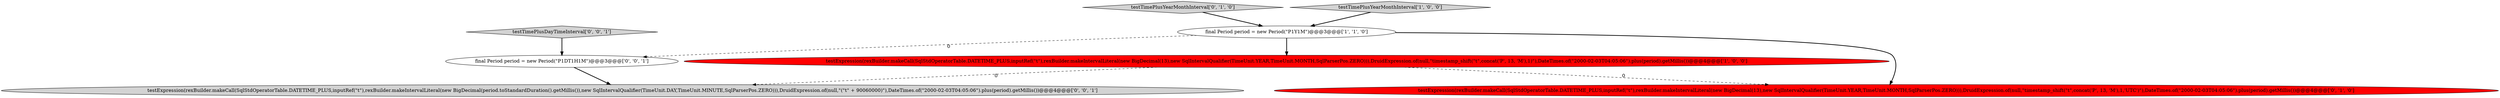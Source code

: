 digraph {
1 [style = filled, label = "final Period period = new Period(\"P1Y1M\")@@@3@@@['1', '1', '0']", fillcolor = white, shape = ellipse image = "AAA0AAABBB1BBB"];
3 [style = filled, label = "testTimePlusYearMonthInterval['0', '1', '0']", fillcolor = lightgray, shape = diamond image = "AAA0AAABBB2BBB"];
4 [style = filled, label = "testExpression(rexBuilder.makeCall(SqlStdOperatorTable.DATETIME_PLUS,inputRef(\"t\"),rexBuilder.makeIntervalLiteral(new BigDecimal(13),new SqlIntervalQualifier(TimeUnit.YEAR,TimeUnit.MONTH,SqlParserPos.ZERO))),DruidExpression.of(null,\"timestamp_shift(\"t\",concat('P', 13, 'M'),1,'UTC')\"),DateTimes.of(\"2000-02-03T04:05:06\").plus(period).getMillis())@@@4@@@['0', '1', '0']", fillcolor = red, shape = ellipse image = "AAA1AAABBB2BBB"];
0 [style = filled, label = "testTimePlusYearMonthInterval['1', '0', '0']", fillcolor = lightgray, shape = diamond image = "AAA0AAABBB1BBB"];
2 [style = filled, label = "testExpression(rexBuilder.makeCall(SqlStdOperatorTable.DATETIME_PLUS,inputRef(\"t\"),rexBuilder.makeIntervalLiteral(new BigDecimal(13),new SqlIntervalQualifier(TimeUnit.YEAR,TimeUnit.MONTH,SqlParserPos.ZERO))),DruidExpression.of(null,\"timestamp_shift(\"t\",concat('P', 13, 'M'),1)\"),DateTimes.of(\"2000-02-03T04:05:06\").plus(period).getMillis())@@@4@@@['1', '0', '0']", fillcolor = red, shape = ellipse image = "AAA1AAABBB1BBB"];
5 [style = filled, label = "final Period period = new Period(\"P1DT1H1M\")@@@3@@@['0', '0', '1']", fillcolor = white, shape = ellipse image = "AAA0AAABBB3BBB"];
6 [style = filled, label = "testExpression(rexBuilder.makeCall(SqlStdOperatorTable.DATETIME_PLUS,inputRef(\"t\"),rexBuilder.makeIntervalLiteral(new BigDecimal(period.toStandardDuration().getMillis()),new SqlIntervalQualifier(TimeUnit.DAY,TimeUnit.MINUTE,SqlParserPos.ZERO))),DruidExpression.of(null,\"(\"t\" + 90060000)\"),DateTimes.of(\"2000-02-03T04:05:06\").plus(period).getMillis())@@@4@@@['0', '0', '1']", fillcolor = lightgray, shape = ellipse image = "AAA0AAABBB3BBB"];
7 [style = filled, label = "testTimePlusDayTimeInterval['0', '0', '1']", fillcolor = lightgray, shape = diamond image = "AAA0AAABBB3BBB"];
1->4 [style = bold, label=""];
1->2 [style = bold, label=""];
7->5 [style = bold, label=""];
1->5 [style = dashed, label="0"];
5->6 [style = bold, label=""];
3->1 [style = bold, label=""];
0->1 [style = bold, label=""];
2->4 [style = dashed, label="0"];
2->6 [style = dashed, label="0"];
}
